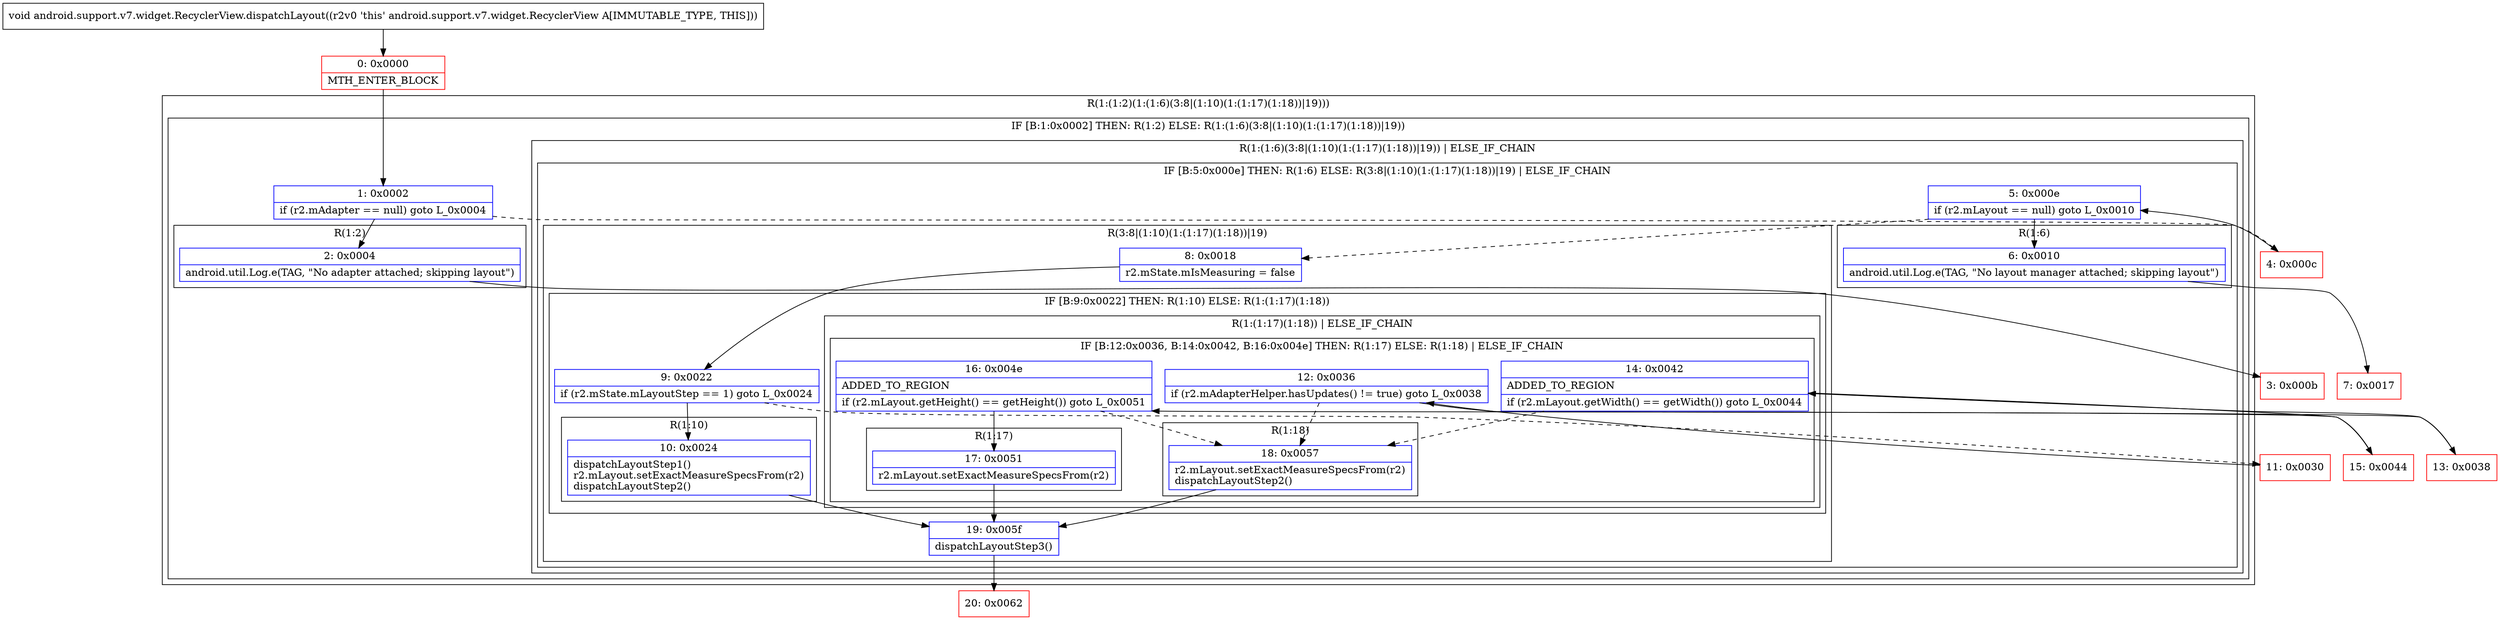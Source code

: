 digraph "CFG forandroid.support.v7.widget.RecyclerView.dispatchLayout()V" {
subgraph cluster_Region_333392136 {
label = "R(1:(1:2)(1:(1:6)(3:8|(1:10)(1:(1:17)(1:18))|19)))";
node [shape=record,color=blue];
subgraph cluster_IfRegion_2123438773 {
label = "IF [B:1:0x0002] THEN: R(1:2) ELSE: R(1:(1:6)(3:8|(1:10)(1:(1:17)(1:18))|19))";
node [shape=record,color=blue];
Node_1 [shape=record,label="{1\:\ 0x0002|if (r2.mAdapter == null) goto L_0x0004\l}"];
subgraph cluster_Region_974954290 {
label = "R(1:2)";
node [shape=record,color=blue];
Node_2 [shape=record,label="{2\:\ 0x0004|android.util.Log.e(TAG, \"No adapter attached; skipping layout\")\l}"];
}
subgraph cluster_Region_373975552 {
label = "R(1:(1:6)(3:8|(1:10)(1:(1:17)(1:18))|19)) | ELSE_IF_CHAIN\l";
node [shape=record,color=blue];
subgraph cluster_IfRegion_2084013736 {
label = "IF [B:5:0x000e] THEN: R(1:6) ELSE: R(3:8|(1:10)(1:(1:17)(1:18))|19) | ELSE_IF_CHAIN\l";
node [shape=record,color=blue];
Node_5 [shape=record,label="{5\:\ 0x000e|if (r2.mLayout == null) goto L_0x0010\l}"];
subgraph cluster_Region_168132393 {
label = "R(1:6)";
node [shape=record,color=blue];
Node_6 [shape=record,label="{6\:\ 0x0010|android.util.Log.e(TAG, \"No layout manager attached; skipping layout\")\l}"];
}
subgraph cluster_Region_1421775956 {
label = "R(3:8|(1:10)(1:(1:17)(1:18))|19)";
node [shape=record,color=blue];
Node_8 [shape=record,label="{8\:\ 0x0018|r2.mState.mIsMeasuring = false\l}"];
subgraph cluster_IfRegion_291630761 {
label = "IF [B:9:0x0022] THEN: R(1:10) ELSE: R(1:(1:17)(1:18))";
node [shape=record,color=blue];
Node_9 [shape=record,label="{9\:\ 0x0022|if (r2.mState.mLayoutStep == 1) goto L_0x0024\l}"];
subgraph cluster_Region_1369651435 {
label = "R(1:10)";
node [shape=record,color=blue];
Node_10 [shape=record,label="{10\:\ 0x0024|dispatchLayoutStep1()\lr2.mLayout.setExactMeasureSpecsFrom(r2)\ldispatchLayoutStep2()\l}"];
}
subgraph cluster_Region_1887369665 {
label = "R(1:(1:17)(1:18)) | ELSE_IF_CHAIN\l";
node [shape=record,color=blue];
subgraph cluster_IfRegion_1354948526 {
label = "IF [B:12:0x0036, B:14:0x0042, B:16:0x004e] THEN: R(1:17) ELSE: R(1:18) | ELSE_IF_CHAIN\l";
node [shape=record,color=blue];
Node_12 [shape=record,label="{12\:\ 0x0036|if (r2.mAdapterHelper.hasUpdates() != true) goto L_0x0038\l}"];
Node_14 [shape=record,label="{14\:\ 0x0042|ADDED_TO_REGION\l|if (r2.mLayout.getWidth() == getWidth()) goto L_0x0044\l}"];
Node_16 [shape=record,label="{16\:\ 0x004e|ADDED_TO_REGION\l|if (r2.mLayout.getHeight() == getHeight()) goto L_0x0051\l}"];
subgraph cluster_Region_1313372089 {
label = "R(1:17)";
node [shape=record,color=blue];
Node_17 [shape=record,label="{17\:\ 0x0051|r2.mLayout.setExactMeasureSpecsFrom(r2)\l}"];
}
subgraph cluster_Region_107248379 {
label = "R(1:18)";
node [shape=record,color=blue];
Node_18 [shape=record,label="{18\:\ 0x0057|r2.mLayout.setExactMeasureSpecsFrom(r2)\ldispatchLayoutStep2()\l}"];
}
}
}
}
Node_19 [shape=record,label="{19\:\ 0x005f|dispatchLayoutStep3()\l}"];
}
}
}
}
}
Node_0 [shape=record,color=red,label="{0\:\ 0x0000|MTH_ENTER_BLOCK\l}"];
Node_3 [shape=record,color=red,label="{3\:\ 0x000b}"];
Node_4 [shape=record,color=red,label="{4\:\ 0x000c}"];
Node_7 [shape=record,color=red,label="{7\:\ 0x0017}"];
Node_11 [shape=record,color=red,label="{11\:\ 0x0030}"];
Node_13 [shape=record,color=red,label="{13\:\ 0x0038}"];
Node_15 [shape=record,color=red,label="{15\:\ 0x0044}"];
Node_20 [shape=record,color=red,label="{20\:\ 0x0062}"];
MethodNode[shape=record,label="{void android.support.v7.widget.RecyclerView.dispatchLayout((r2v0 'this' android.support.v7.widget.RecyclerView A[IMMUTABLE_TYPE, THIS])) }"];
MethodNode -> Node_0;
Node_1 -> Node_2;
Node_1 -> Node_4[style=dashed];
Node_2 -> Node_3;
Node_5 -> Node_6;
Node_5 -> Node_8[style=dashed];
Node_6 -> Node_7;
Node_8 -> Node_9;
Node_9 -> Node_10;
Node_9 -> Node_11[style=dashed];
Node_10 -> Node_19;
Node_12 -> Node_13;
Node_12 -> Node_18[style=dashed];
Node_14 -> Node_15;
Node_14 -> Node_18[style=dashed];
Node_16 -> Node_17;
Node_16 -> Node_18[style=dashed];
Node_17 -> Node_19;
Node_18 -> Node_19;
Node_19 -> Node_20;
Node_0 -> Node_1;
Node_4 -> Node_5;
Node_11 -> Node_12;
Node_13 -> Node_14;
Node_15 -> Node_16;
}

